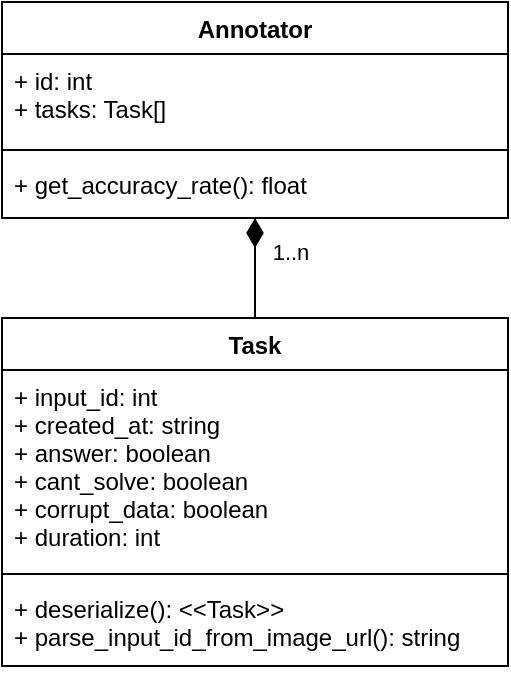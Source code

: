 <mxfile version="14.8.4" type="device"><diagram id="rAMVo5pTwawb7e0IWCys" name="Page-1"><mxGraphModel dx="1022" dy="901" grid="0" gridSize="10" guides="1" tooltips="1" connect="1" arrows="1" fold="1" page="0" pageScale="1" pageWidth="850" pageHeight="1100" math="0" shadow="0"><root><mxCell id="0"/><mxCell id="1" parent="0"/><mxCell id="4YIuDEFe0AJbYg55_Vnq-1" value="1..n" style="edgeStyle=orthogonalEdgeStyle;rounded=0;orthogonalLoop=1;jettySize=auto;html=1;exitX=0.5;exitY=1;exitDx=0;exitDy=0;entryX=0.5;entryY=0;entryDx=0;entryDy=0;endArrow=none;endFill=0;startArrow=diamondThin;startFill=1;endSize=6;startSize=12;" edge="1" parent="1" source="Pt9yIo3EfUv82ALqORia-10" target="Pt9yIo3EfUv82ALqORia-14"><mxGeometry x="-0.32" y="17" relative="1" as="geometry"><mxPoint as="offset"/></mxGeometry></mxCell><mxCell id="Pt9yIo3EfUv82ALqORia-10" value="Annotator" style="swimlane;fontStyle=1;align=center;verticalAlign=top;childLayout=stackLayout;horizontal=1;startSize=26;horizontalStack=0;resizeParent=1;resizeParentMax=0;resizeLast=0;collapsible=1;marginBottom=0;" parent="1" vertex="1"><mxGeometry x="492" y="311" width="253" height="108" as="geometry"/></mxCell><mxCell id="Pt9yIo3EfUv82ALqORia-11" value="+ id: int&#xA;+ tasks: Task[]" style="text;strokeColor=none;fillColor=none;align=left;verticalAlign=top;spacingLeft=4;spacingRight=4;overflow=hidden;rotatable=0;points=[[0,0.5],[1,0.5]];portConstraint=eastwest;" parent="Pt9yIo3EfUv82ALqORia-10" vertex="1"><mxGeometry y="26" width="253" height="44" as="geometry"/></mxCell><mxCell id="Pt9yIo3EfUv82ALqORia-12" value="" style="line;strokeWidth=1;fillColor=none;align=left;verticalAlign=middle;spacingTop=-1;spacingLeft=3;spacingRight=3;rotatable=0;labelPosition=right;points=[];portConstraint=eastwest;" parent="Pt9yIo3EfUv82ALqORia-10" vertex="1"><mxGeometry y="70" width="253" height="8" as="geometry"/></mxCell><mxCell id="Pt9yIo3EfUv82ALqORia-13" value="+ get_accuracy_rate(): float" style="text;strokeColor=none;fillColor=none;align=left;verticalAlign=top;spacingLeft=4;spacingRight=4;overflow=hidden;rotatable=0;points=[[0,0.5],[1,0.5]];portConstraint=eastwest;" parent="Pt9yIo3EfUv82ALqORia-10" vertex="1"><mxGeometry y="78" width="253" height="30" as="geometry"/></mxCell><mxCell id="Pt9yIo3EfUv82ALqORia-14" value="Task" style="swimlane;fontStyle=1;align=center;verticalAlign=top;childLayout=stackLayout;horizontal=1;startSize=26;horizontalStack=0;resizeParent=1;resizeParentMax=0;resizeLast=0;collapsible=1;marginBottom=0;" parent="1" vertex="1"><mxGeometry x="492" y="469" width="253" height="174" as="geometry"/></mxCell><mxCell id="Pt9yIo3EfUv82ALqORia-15" value="+ input_id: int&#xA;+ created_at: string&#xA;+ answer: boolean&#xA;+ cant_solve: boolean&#xA;+ corrupt_data: boolean&#xA;+ duration: int" style="text;strokeColor=none;fillColor=none;align=left;verticalAlign=top;spacingLeft=4;spacingRight=4;overflow=hidden;rotatable=0;points=[[0,0.5],[1,0.5]];portConstraint=eastwest;" parent="Pt9yIo3EfUv82ALqORia-14" vertex="1"><mxGeometry y="26" width="253" height="98" as="geometry"/></mxCell><mxCell id="Pt9yIo3EfUv82ALqORia-16" value="" style="line;strokeWidth=1;fillColor=none;align=left;verticalAlign=middle;spacingTop=-1;spacingLeft=3;spacingRight=3;rotatable=0;labelPosition=right;points=[];portConstraint=eastwest;" parent="Pt9yIo3EfUv82ALqORia-14" vertex="1"><mxGeometry y="124" width="253" height="8" as="geometry"/></mxCell><mxCell id="Pt9yIo3EfUv82ALqORia-17" value="+ deserialize(): &lt;&lt;Task&gt;&gt;&#xA;+ parse_input_id_from_image_url(): string" style="text;strokeColor=none;fillColor=none;align=left;verticalAlign=top;spacingLeft=4;spacingRight=4;overflow=hidden;rotatable=0;points=[[0,0.5],[1,0.5]];portConstraint=eastwest;" parent="Pt9yIo3EfUv82ALqORia-14" vertex="1"><mxGeometry y="132" width="253" height="42" as="geometry"/></mxCell></root></mxGraphModel></diagram></mxfile>